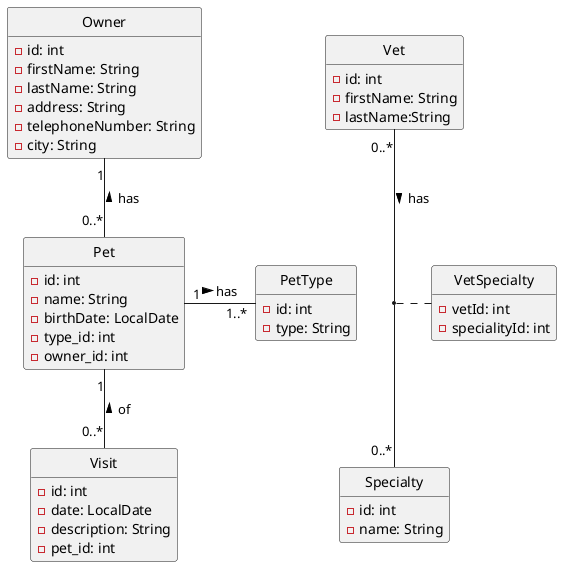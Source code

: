 @startuml

hide circle
hide methods

class Owner {
    - id: int
    - firstName: String
    - lastName: String
    - address: String
    - telephoneNumber: String
    - city: String
}

class Pet {
    - id: int
    - name: String
    - birthDate: LocalDate
    - type_id: int
    - owner_id: int
}

class Visit {
    - id: int
    - date: LocalDate
    - description: String
    - pet_id: int
}

class Vet{
    -id: int
    -firstName: String
    -lastName:String
}

class Specialty {
    -id: int
    -name: String
}

class VetSpecialty{
    -vetId: int
    -specialityId: int
}

class PetType {
    - id: int
    - type: String
}


Owner "1" -- "0..*" Pet : < has
Pet "1" -- "0..*" Visit : < of

Pet "1" -right- "1..*" PetType: has >
Vet "0..*" -down- "0..*" Specialty : has >
(Vet, Specialty).VetSpecialty

@enduml
